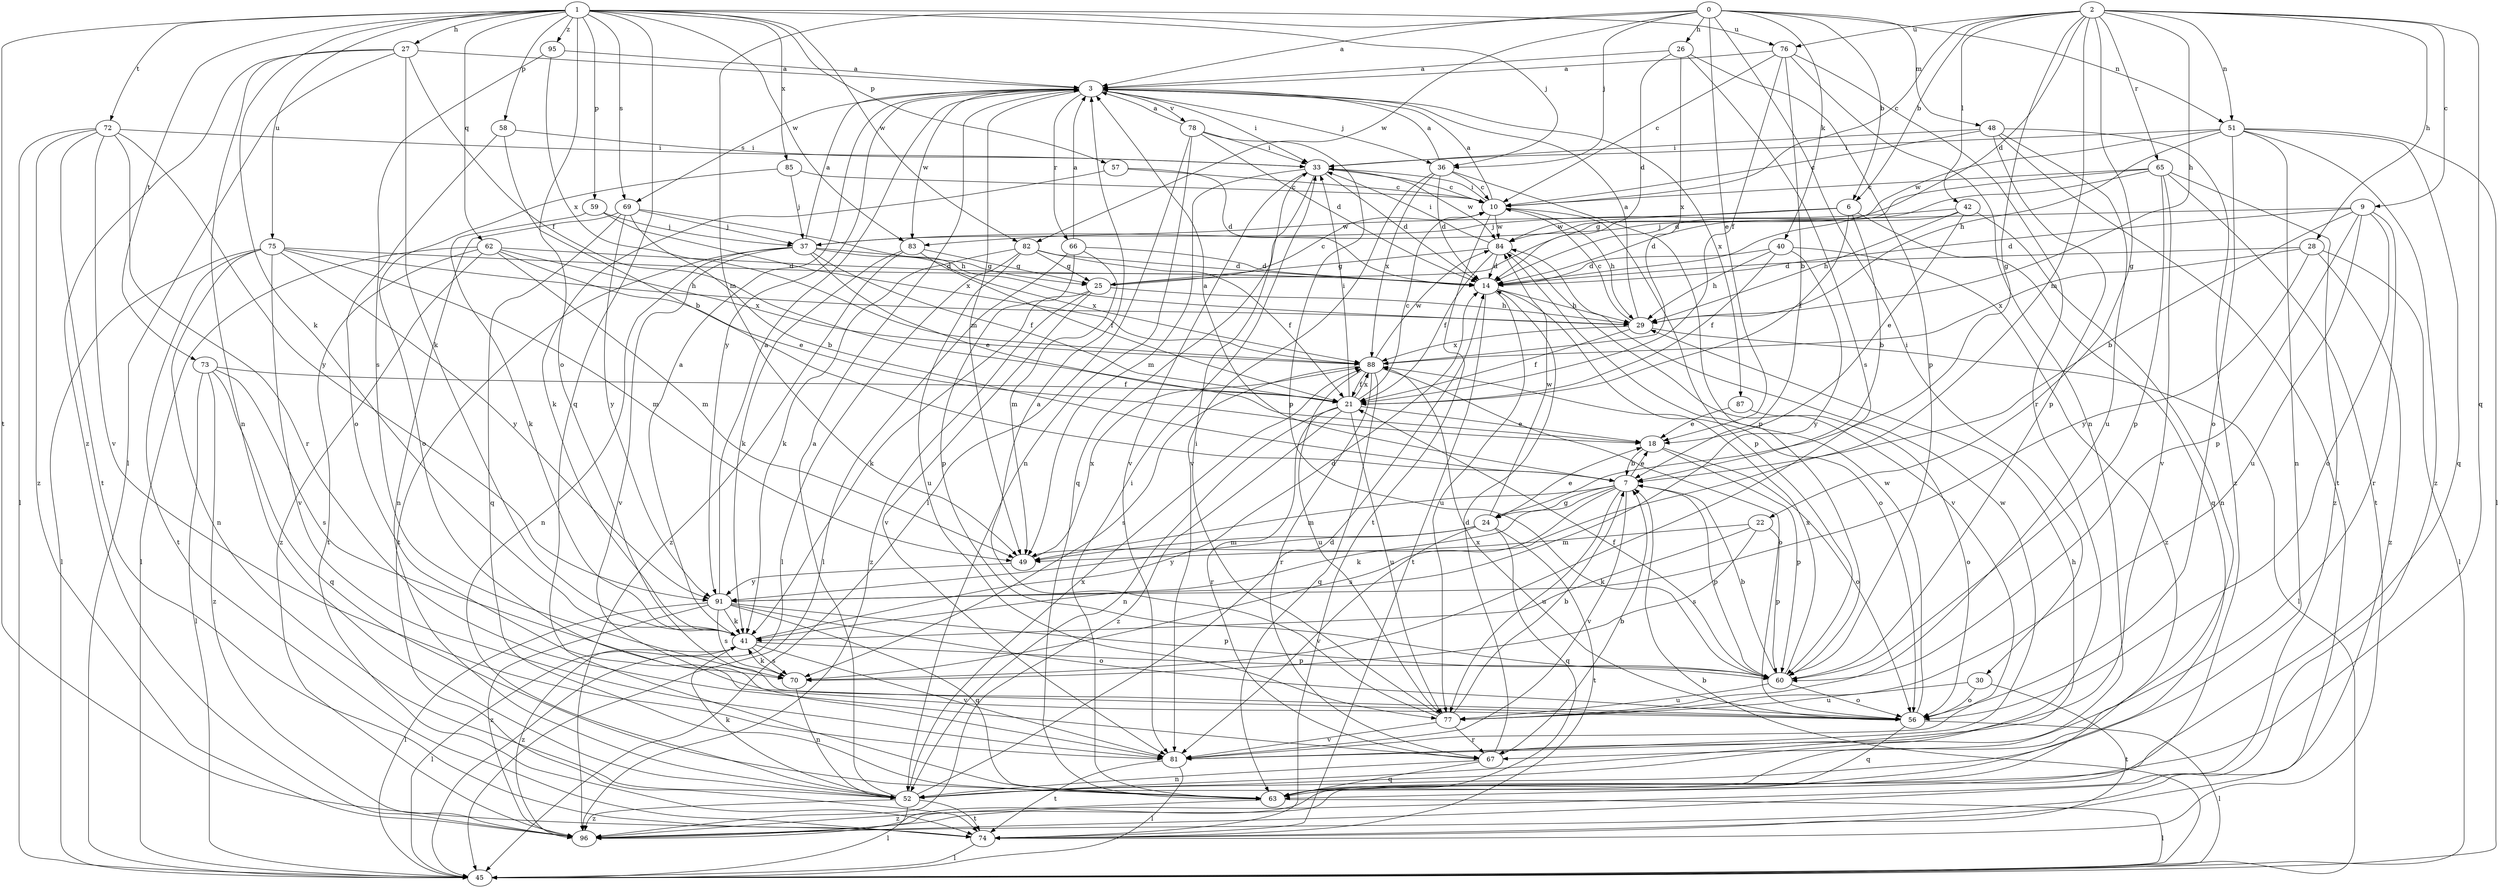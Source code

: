 strict digraph  {
0;
1;
2;
3;
6;
7;
9;
10;
14;
18;
21;
22;
24;
25;
26;
27;
28;
29;
30;
33;
36;
37;
40;
41;
42;
45;
48;
49;
51;
52;
56;
57;
58;
59;
60;
62;
63;
65;
66;
67;
69;
70;
72;
73;
74;
75;
76;
77;
78;
81;
82;
83;
84;
85;
87;
88;
91;
95;
96;
0 -> 3  [label=a];
0 -> 6  [label=b];
0 -> 18  [label=e];
0 -> 26  [label=h];
0 -> 30  [label=i];
0 -> 36  [label=j];
0 -> 40  [label=k];
0 -> 48  [label=m];
0 -> 49  [label=m];
0 -> 51  [label=n];
0 -> 82  [label=w];
1 -> 27  [label=h];
1 -> 36  [label=j];
1 -> 41  [label=k];
1 -> 56  [label=o];
1 -> 57  [label=p];
1 -> 58  [label=p];
1 -> 59  [label=p];
1 -> 62  [label=q];
1 -> 63  [label=q];
1 -> 69  [label=s];
1 -> 72  [label=t];
1 -> 73  [label=t];
1 -> 74  [label=t];
1 -> 75  [label=u];
1 -> 76  [label=u];
1 -> 82  [label=w];
1 -> 83  [label=w];
1 -> 85  [label=x];
1 -> 95  [label=z];
2 -> 6  [label=b];
2 -> 9  [label=c];
2 -> 10  [label=c];
2 -> 14  [label=d];
2 -> 22  [label=g];
2 -> 24  [label=g];
2 -> 28  [label=h];
2 -> 29  [label=h];
2 -> 42  [label=l];
2 -> 49  [label=m];
2 -> 51  [label=n];
2 -> 63  [label=q];
2 -> 65  [label=r];
2 -> 76  [label=u];
3 -> 33  [label=i];
3 -> 36  [label=j];
3 -> 49  [label=m];
3 -> 66  [label=r];
3 -> 69  [label=s];
3 -> 78  [label=v];
3 -> 83  [label=w];
3 -> 87  [label=x];
3 -> 91  [label=y];
6 -> 7  [label=b];
6 -> 21  [label=f];
6 -> 63  [label=q];
6 -> 83  [label=w];
6 -> 84  [label=w];
7 -> 3  [label=a];
7 -> 18  [label=e];
7 -> 24  [label=g];
7 -> 41  [label=k];
7 -> 49  [label=m];
7 -> 60  [label=p];
7 -> 70  [label=s];
7 -> 77  [label=u];
7 -> 81  [label=v];
9 -> 7  [label=b];
9 -> 14  [label=d];
9 -> 37  [label=j];
9 -> 56  [label=o];
9 -> 60  [label=p];
9 -> 67  [label=r];
9 -> 77  [label=u];
10 -> 3  [label=a];
10 -> 29  [label=h];
10 -> 33  [label=i];
10 -> 60  [label=p];
10 -> 74  [label=t];
10 -> 84  [label=w];
14 -> 29  [label=h];
14 -> 56  [label=o];
14 -> 74  [label=t];
14 -> 77  [label=u];
18 -> 7  [label=b];
18 -> 56  [label=o];
18 -> 60  [label=p];
21 -> 10  [label=c];
21 -> 18  [label=e];
21 -> 33  [label=i];
21 -> 52  [label=n];
21 -> 67  [label=r];
21 -> 77  [label=u];
21 -> 88  [label=x];
21 -> 96  [label=z];
22 -> 41  [label=k];
22 -> 49  [label=m];
22 -> 60  [label=p];
22 -> 70  [label=s];
24 -> 18  [label=e];
24 -> 49  [label=m];
24 -> 63  [label=q];
24 -> 74  [label=t];
24 -> 81  [label=v];
24 -> 84  [label=w];
24 -> 91  [label=y];
25 -> 10  [label=c];
25 -> 29  [label=h];
25 -> 41  [label=k];
25 -> 81  [label=v];
25 -> 96  [label=z];
26 -> 3  [label=a];
26 -> 14  [label=d];
26 -> 60  [label=p];
26 -> 70  [label=s];
26 -> 88  [label=x];
27 -> 3  [label=a];
27 -> 21  [label=f];
27 -> 41  [label=k];
27 -> 45  [label=l];
27 -> 52  [label=n];
27 -> 96  [label=z];
28 -> 14  [label=d];
28 -> 45  [label=l];
28 -> 88  [label=x];
28 -> 91  [label=y];
28 -> 96  [label=z];
29 -> 3  [label=a];
29 -> 10  [label=c];
29 -> 21  [label=f];
29 -> 45  [label=l];
29 -> 88  [label=x];
30 -> 56  [label=o];
30 -> 74  [label=t];
30 -> 77  [label=u];
33 -> 10  [label=c];
33 -> 14  [label=d];
33 -> 49  [label=m];
33 -> 63  [label=q];
33 -> 81  [label=v];
33 -> 84  [label=w];
36 -> 3  [label=a];
36 -> 10  [label=c];
36 -> 14  [label=d];
36 -> 60  [label=p];
36 -> 81  [label=v];
36 -> 88  [label=x];
37 -> 3  [label=a];
37 -> 18  [label=e];
37 -> 21  [label=f];
37 -> 25  [label=g];
37 -> 52  [label=n];
37 -> 74  [label=t];
37 -> 81  [label=v];
37 -> 88  [label=x];
40 -> 14  [label=d];
40 -> 21  [label=f];
40 -> 29  [label=h];
40 -> 91  [label=y];
40 -> 96  [label=z];
41 -> 3  [label=a];
41 -> 14  [label=d];
41 -> 45  [label=l];
41 -> 60  [label=p];
41 -> 70  [label=s];
41 -> 81  [label=v];
41 -> 96  [label=z];
42 -> 14  [label=d];
42 -> 18  [label=e];
42 -> 29  [label=h];
42 -> 37  [label=j];
42 -> 52  [label=n];
45 -> 7  [label=b];
48 -> 10  [label=c];
48 -> 33  [label=i];
48 -> 60  [label=p];
48 -> 74  [label=t];
48 -> 77  [label=u];
48 -> 96  [label=z];
49 -> 88  [label=x];
49 -> 91  [label=y];
51 -> 29  [label=h];
51 -> 33  [label=i];
51 -> 45  [label=l];
51 -> 52  [label=n];
51 -> 56  [label=o];
51 -> 63  [label=q];
51 -> 84  [label=w];
51 -> 96  [label=z];
52 -> 3  [label=a];
52 -> 14  [label=d];
52 -> 29  [label=h];
52 -> 41  [label=k];
52 -> 45  [label=l];
52 -> 74  [label=t];
52 -> 88  [label=x];
52 -> 96  [label=z];
56 -> 45  [label=l];
56 -> 63  [label=q];
56 -> 84  [label=w];
56 -> 88  [label=x];
57 -> 10  [label=c];
57 -> 14  [label=d];
57 -> 41  [label=k];
58 -> 7  [label=b];
58 -> 33  [label=i];
58 -> 56  [label=o];
59 -> 37  [label=j];
59 -> 41  [label=k];
59 -> 88  [label=x];
60 -> 7  [label=b];
60 -> 21  [label=f];
60 -> 56  [label=o];
60 -> 77  [label=u];
60 -> 88  [label=x];
62 -> 14  [label=d];
62 -> 18  [label=e];
62 -> 45  [label=l];
62 -> 49  [label=m];
62 -> 74  [label=t];
62 -> 88  [label=x];
62 -> 96  [label=z];
63 -> 33  [label=i];
63 -> 45  [label=l];
63 -> 96  [label=z];
65 -> 10  [label=c];
65 -> 14  [label=d];
65 -> 25  [label=g];
65 -> 60  [label=p];
65 -> 74  [label=t];
65 -> 81  [label=v];
65 -> 96  [label=z];
66 -> 3  [label=a];
66 -> 14  [label=d];
66 -> 45  [label=l];
66 -> 49  [label=m];
66 -> 60  [label=p];
67 -> 7  [label=b];
67 -> 14  [label=d];
67 -> 52  [label=n];
67 -> 63  [label=q];
69 -> 7  [label=b];
69 -> 29  [label=h];
69 -> 37  [label=j];
69 -> 52  [label=n];
69 -> 63  [label=q];
69 -> 91  [label=y];
70 -> 41  [label=k];
70 -> 52  [label=n];
72 -> 33  [label=i];
72 -> 45  [label=l];
72 -> 67  [label=r];
72 -> 74  [label=t];
72 -> 81  [label=v];
72 -> 91  [label=y];
72 -> 96  [label=z];
73 -> 21  [label=f];
73 -> 45  [label=l];
73 -> 63  [label=q];
73 -> 70  [label=s];
73 -> 96  [label=z];
74 -> 45  [label=l];
75 -> 14  [label=d];
75 -> 29  [label=h];
75 -> 45  [label=l];
75 -> 49  [label=m];
75 -> 52  [label=n];
75 -> 74  [label=t];
75 -> 81  [label=v];
75 -> 91  [label=y];
76 -> 3  [label=a];
76 -> 7  [label=b];
76 -> 10  [label=c];
76 -> 21  [label=f];
76 -> 52  [label=n];
76 -> 67  [label=r];
77 -> 3  [label=a];
77 -> 7  [label=b];
77 -> 33  [label=i];
77 -> 67  [label=r];
77 -> 81  [label=v];
78 -> 3  [label=a];
78 -> 14  [label=d];
78 -> 33  [label=i];
78 -> 45  [label=l];
78 -> 52  [label=n];
78 -> 60  [label=p];
81 -> 45  [label=l];
81 -> 74  [label=t];
81 -> 84  [label=w];
82 -> 14  [label=d];
82 -> 21  [label=f];
82 -> 25  [label=g];
82 -> 41  [label=k];
82 -> 45  [label=l];
82 -> 77  [label=u];
83 -> 21  [label=f];
83 -> 25  [label=g];
83 -> 41  [label=k];
83 -> 96  [label=z];
84 -> 14  [label=d];
84 -> 21  [label=f];
84 -> 25  [label=g];
84 -> 33  [label=i];
84 -> 81  [label=v];
85 -> 10  [label=c];
85 -> 37  [label=j];
85 -> 56  [label=o];
87 -> 18  [label=e];
87 -> 56  [label=o];
88 -> 21  [label=f];
88 -> 56  [label=o];
88 -> 63  [label=q];
88 -> 67  [label=r];
88 -> 70  [label=s];
88 -> 77  [label=u];
88 -> 84  [label=w];
91 -> 3  [label=a];
91 -> 41  [label=k];
91 -> 45  [label=l];
91 -> 56  [label=o];
91 -> 60  [label=p];
91 -> 63  [label=q];
91 -> 70  [label=s];
91 -> 96  [label=z];
95 -> 3  [label=a];
95 -> 70  [label=s];
95 -> 88  [label=x];
}
